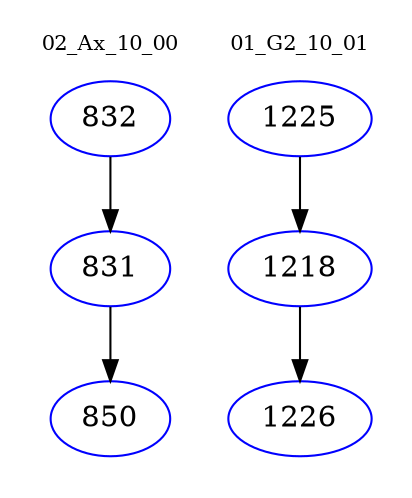 digraph{
subgraph cluster_0 {
color = white
label = "02_Ax_10_00";
fontsize=10;
T0_832 [label="832", color="blue"]
T0_832 -> T0_831 [color="black"]
T0_831 [label="831", color="blue"]
T0_831 -> T0_850 [color="black"]
T0_850 [label="850", color="blue"]
}
subgraph cluster_1 {
color = white
label = "01_G2_10_01";
fontsize=10;
T1_1225 [label="1225", color="blue"]
T1_1225 -> T1_1218 [color="black"]
T1_1218 [label="1218", color="blue"]
T1_1218 -> T1_1226 [color="black"]
T1_1226 [label="1226", color="blue"]
}
}
